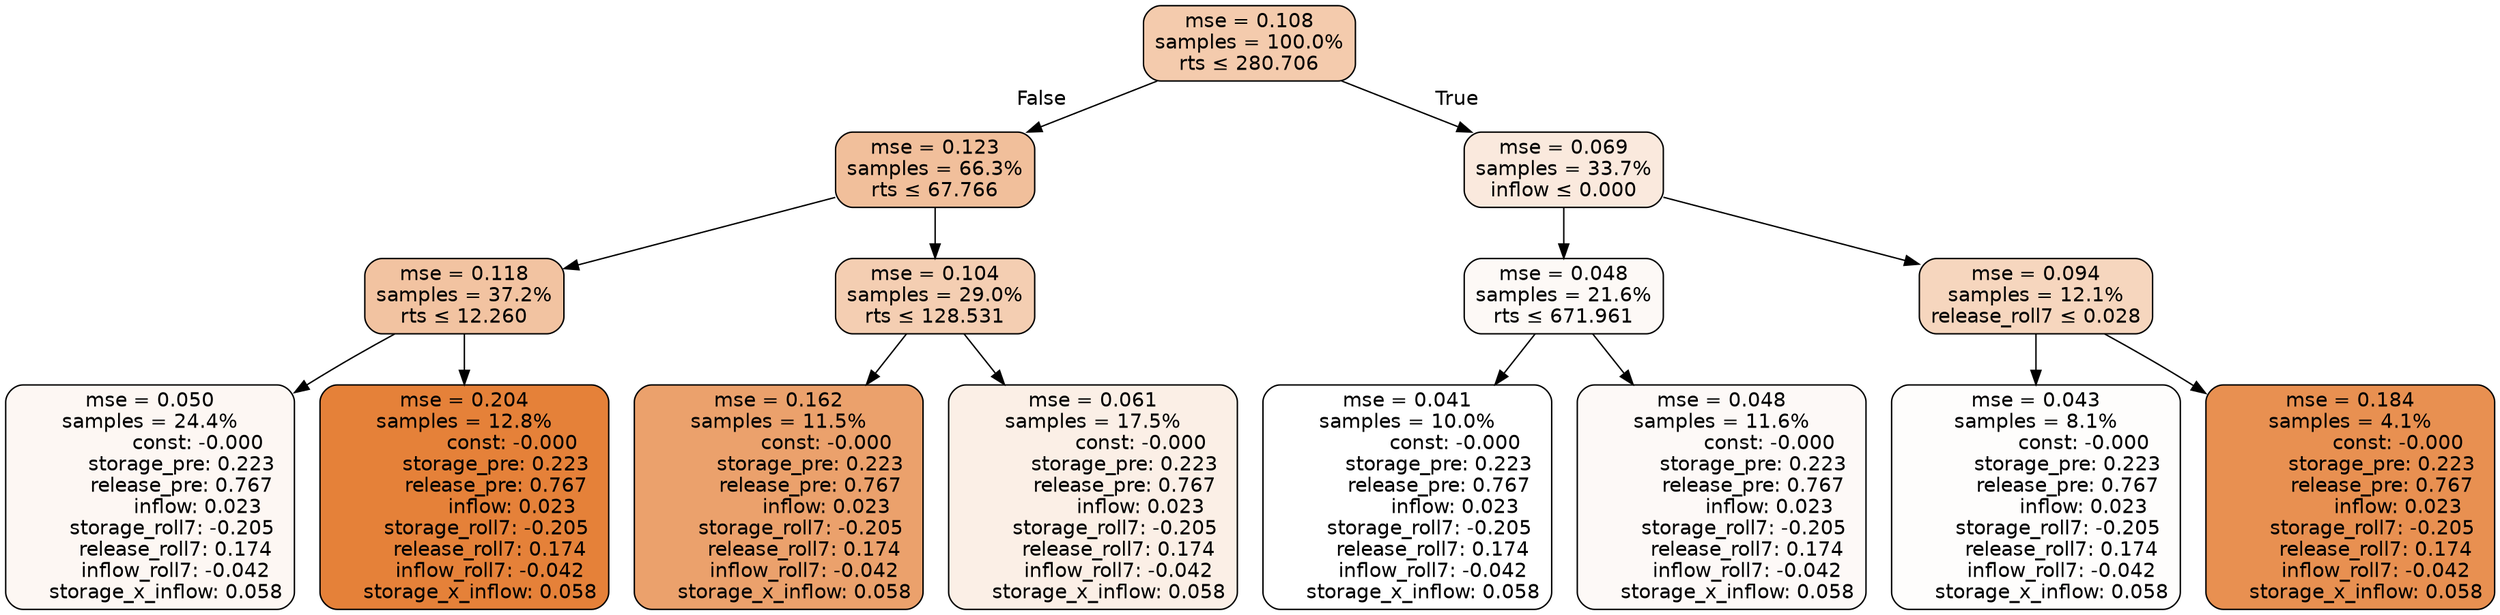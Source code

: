 digraph tree {
node [shape=rectangle, style="filled, rounded", color="black", fontname=helvetica] ;
edge [fontname=helvetica] ;
	"0" [label="mse = 0.108
samples = 100.0%
rts &le; 280.706", fillcolor="#f4cbad"]
	"1" [label="mse = 0.123
samples = 66.3%
rts &le; 67.766", fillcolor="#f1bf9b"]
	"2" [label="mse = 0.118
samples = 37.2%
rts &le; 12.260", fillcolor="#f2c3a1"]
	"3" [label="mse = 0.050
samples = 24.4%
               const: -0.000
          storage_pre: 0.223
          release_pre: 0.767
               inflow: 0.023
       storage_roll7: -0.205
        release_roll7: 0.174
        inflow_roll7: -0.042
     storage_x_inflow: 0.058", fillcolor="#fdf7f3"]
	"4" [label="mse = 0.204
samples = 12.8%
               const: -0.000
          storage_pre: 0.223
          release_pre: 0.767
               inflow: 0.023
       storage_roll7: -0.205
        release_roll7: 0.174
        inflow_roll7: -0.042
     storage_x_inflow: 0.058", fillcolor="#e58139"]
	"5" [label="mse = 0.104
samples = 29.0%
rts &le; 128.531", fillcolor="#f4ceb2"]
	"6" [label="mse = 0.162
samples = 11.5%
               const: -0.000
          storage_pre: 0.223
          release_pre: 0.767
               inflow: 0.023
       storage_roll7: -0.205
        release_roll7: 0.174
        inflow_roll7: -0.042
     storage_x_inflow: 0.058", fillcolor="#eba16c"]
	"7" [label="mse = 0.061
samples = 17.5%
               const: -0.000
          storage_pre: 0.223
          release_pre: 0.767
               inflow: 0.023
       storage_roll7: -0.205
        release_roll7: 0.174
        inflow_roll7: -0.042
     storage_x_inflow: 0.058", fillcolor="#fbefe6"]
	"8" [label="mse = 0.069
samples = 33.7%
inflow &le; 0.000", fillcolor="#fae9dd"]
	"9" [label="mse = 0.048
samples = 21.6%
rts &le; 671.961", fillcolor="#fdf9f6"]
	"10" [label="mse = 0.041
samples = 10.0%
               const: -0.000
          storage_pre: 0.223
          release_pre: 0.767
               inflow: 0.023
       storage_roll7: -0.205
        release_roll7: 0.174
        inflow_roll7: -0.042
     storage_x_inflow: 0.058", fillcolor="#ffffff"]
	"11" [label="mse = 0.048
samples = 11.6%
               const: -0.000
          storage_pre: 0.223
          release_pre: 0.767
               inflow: 0.023
       storage_roll7: -0.205
        release_roll7: 0.174
        inflow_roll7: -0.042
     storage_x_inflow: 0.058", fillcolor="#fdf9f7"]
	"12" [label="mse = 0.094
samples = 12.1%
release_roll7 &le; 0.028", fillcolor="#f6d6be"]
	"13" [label="mse = 0.043
samples = 8.1%
               const: -0.000
          storage_pre: 0.223
          release_pre: 0.767
               inflow: 0.023
       storage_roll7: -0.205
        release_roll7: 0.174
        inflow_roll7: -0.042
     storage_x_inflow: 0.058", fillcolor="#fefdfc"]
	"14" [label="mse = 0.184
samples = 4.1%
               const: -0.000
          storage_pre: 0.223
          release_pre: 0.767
               inflow: 0.023
       storage_roll7: -0.205
        release_roll7: 0.174
        inflow_roll7: -0.042
     storage_x_inflow: 0.058", fillcolor="#e89051"]

	"0" -> "1" [labeldistance=2.5, labelangle=45, headlabel="False"]
	"1" -> "2"
	"2" -> "3"
	"2" -> "4"
	"1" -> "5"
	"5" -> "6"
	"5" -> "7"
	"0" -> "8" [labeldistance=2.5, labelangle=-45, headlabel="True"]
	"8" -> "9"
	"9" -> "10"
	"9" -> "11"
	"8" -> "12"
	"12" -> "13"
	"12" -> "14"
}